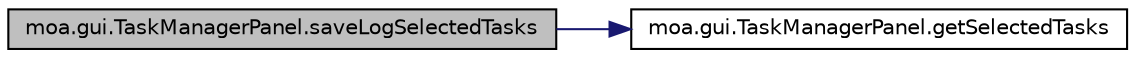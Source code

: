 digraph G
{
  edge [fontname="Helvetica",fontsize="10",labelfontname="Helvetica",labelfontsize="10"];
  node [fontname="Helvetica",fontsize="10",shape=record];
  rankdir=LR;
  Node1 [label="moa.gui.TaskManagerPanel.saveLogSelectedTasks",height=0.2,width=0.4,color="black", fillcolor="grey75", style="filled" fontcolor="black"];
  Node1 -> Node2 [color="midnightblue",fontsize="10",style="solid",fontname="Helvetica"];
  Node2 [label="moa.gui.TaskManagerPanel.getSelectedTasks",height=0.2,width=0.4,color="black", fillcolor="white", style="filled",URL="$classmoa_1_1gui_1_1TaskManagerPanel.html#a4d0bfa2eebbe49ac5c13d150bfd3c5b9"];
}
